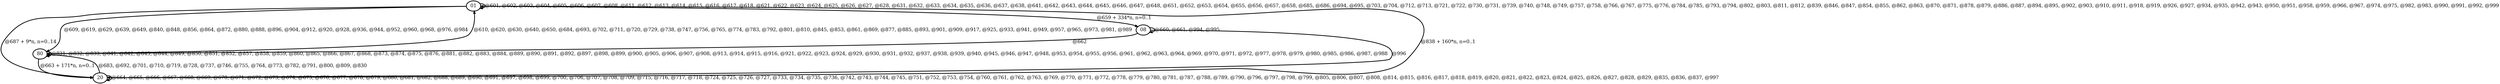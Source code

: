 digraph G {
        node [style=rounded, penwidth=3, fontsize=20, shape=oval];
        "01" -> "01" [label="@601, @602, @603, @604, @605, @606, @607, @608, @611, @612, @613, @614, @615, @616, @617, @618, @621, @622, @623, @624, @625, @626, @627, @628, @631, @632, @633, @634, @635, @636, @637, @638, @641, @642, @643, @644, @645, @646, @647, @648, @651, @652, @653, @654, @655, @656, @657, @658, @685, @686, @694, @695, @703, @704, @712, @713, @721, @722, @730, @731, @739, @740, @748, @749, @757, @758, @766, @767, @775, @776, @784, @785, @793, @794, @802, @803, @811, @812, @839, @846, @847, @854, @855, @862, @863, @870, @871, @878, @879, @886, @887, @894, @895, @902, @903, @910, @911, @918, @919, @926, @927, @934, @935, @942, @943, @950, @951, @958, @959, @966, @967, @974, @975, @982, @983, @990, @991, @992, @999", color=black,arrowsize=1,style=bold,penwidth=3,fontsize=20];
"01" -> "80" [label="@609, @619, @629, @639, @649, @840, @848, @856, @864, @872, @880, @888, @896, @904, @912, @920, @928, @936, @944, @952, @960, @968, @976, @984", color=black,arrowsize=1,style=bold,penwidth=3,fontsize=20];
"80" -> "01" [label="@610, @620, @630, @640, @650, @684, @693, @702, @711, @720, @729, @738, @747, @756, @765, @774, @783, @792, @801, @810, @845, @853, @861, @869, @877, @885, @893, @901, @909, @917, @925, @933, @941, @949, @957, @965, @973, @981, @989", color=black,arrowsize=1,style=bold,penwidth=3,fontsize=20];
"01" -> "08" [label="@659 + 334*n, n=0..1", color=black,arrowsize=1,style=bold,penwidth=3,fontsize=20];
"08" -> "08" [label="@660, @661, @994, @995", color=black,arrowsize=1,style=bold,penwidth=3,fontsize=20];
"08" -> "80" [label="@662", color=black,arrowsize=1,style=bold,penwidth=3,fontsize=20];
"80" -> "20" [label="@663 + 171*n, n=0..1", color=black,arrowsize=1,style=bold,penwidth=3,fontsize=20];
"20" -> "20" [label="@664, @665, @666, @667, @668, @669, @670, @671, @672, @673, @674, @675, @676, @677, @678, @679, @680, @681, @682, @688, @689, @690, @691, @697, @698, @699, @700, @706, @707, @708, @709, @715, @716, @717, @718, @724, @725, @726, @727, @733, @734, @735, @736, @742, @743, @744, @745, @751, @752, @753, @754, @760, @761, @762, @763, @769, @770, @771, @772, @778, @779, @780, @781, @787, @788, @789, @790, @796, @797, @798, @799, @805, @806, @807, @808, @814, @815, @816, @817, @818, @819, @820, @821, @822, @823, @824, @825, @826, @827, @828, @829, @835, @836, @837, @997", color=black,arrowsize=1,style=bold,penwidth=3,fontsize=20];
"20" -> "80" [label="@683, @692, @701, @710, @719, @728, @737, @746, @755, @764, @773, @782, @791, @800, @809, @830", color=black,arrowsize=1,style=bold,penwidth=3,fontsize=20];
"01" -> "20" [label="@687 + 9*n, n=0..14", color=black,arrowsize=1,style=bold,penwidth=3,fontsize=20];
"80" -> "80" [label="@831, @832, @833, @841, @842, @843, @844, @849, @850, @851, @852, @857, @858, @859, @860, @865, @866, @867, @868, @873, @874, @875, @876, @881, @882, @883, @884, @889, @890, @891, @892, @897, @898, @899, @900, @905, @906, @907, @908, @913, @914, @915, @916, @921, @922, @923, @924, @929, @930, @931, @932, @937, @938, @939, @940, @945, @946, @947, @948, @953, @954, @955, @956, @961, @962, @963, @964, @969, @970, @971, @972, @977, @978, @979, @980, @985, @986, @987, @988", color=black,arrowsize=1,style=bold,penwidth=3,fontsize=20];
"20" -> "01" [label="@838 + 160*n, n=0..1", color=black,arrowsize=1,style=bold,penwidth=3,fontsize=20];
"08" -> "20" [label="@996", color=black,arrowsize=1,style=bold,penwidth=3,fontsize=20];
}
